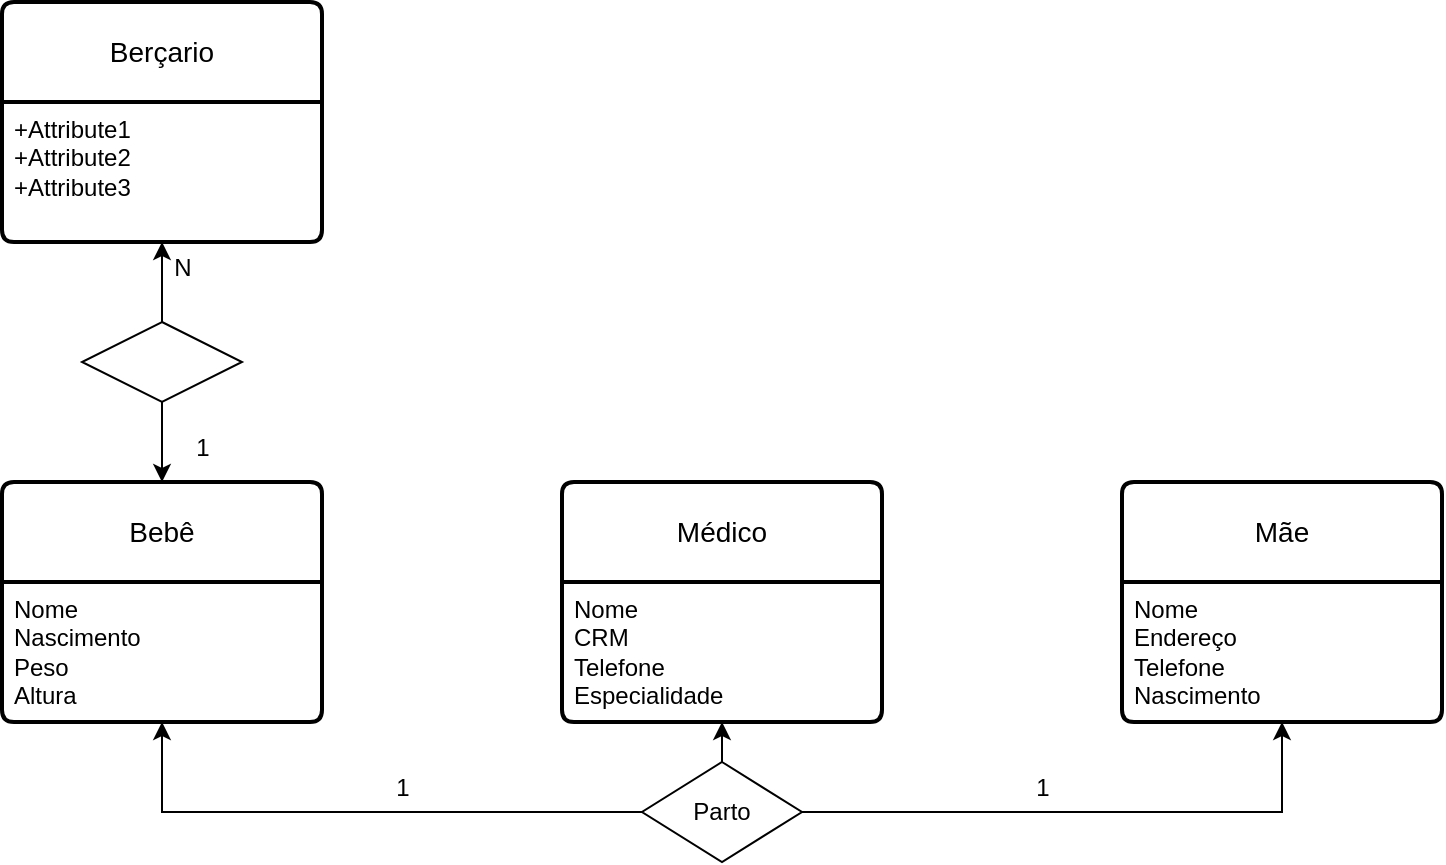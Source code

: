 <mxfile version="21.7.1" type="github">
  <diagram id="R2lEEEUBdFMjLlhIrx00" name="Page-1">
    <mxGraphModel dx="1434" dy="718" grid="1" gridSize="10" guides="1" tooltips="1" connect="1" arrows="1" fold="1" page="1" pageScale="1" pageWidth="850" pageHeight="1100" math="0" shadow="0" extFonts="Permanent Marker^https://fonts.googleapis.com/css?family=Permanent+Marker">
      <root>
        <mxCell id="0" />
        <mxCell id="1" parent="0" />
        <mxCell id="afZm7BKk1HQ2YWv7AoVP-1" value="Berçario" style="swimlane;childLayout=stackLayout;horizontal=1;startSize=50;horizontalStack=0;rounded=1;fontSize=14;fontStyle=0;strokeWidth=2;resizeParent=0;resizeLast=1;shadow=0;dashed=0;align=center;arcSize=4;whiteSpace=wrap;html=1;" vertex="1" parent="1">
          <mxGeometry x="40" y="40" width="160" height="120" as="geometry" />
        </mxCell>
        <mxCell id="afZm7BKk1HQ2YWv7AoVP-2" value="+Attribute1&#xa;+Attribute2&#xa;+Attribute3" style="align=left;strokeColor=none;fillColor=none;spacingLeft=4;fontSize=12;verticalAlign=top;resizable=0;rotatable=0;part=1;html=1;" vertex="1" parent="afZm7BKk1HQ2YWv7AoVP-1">
          <mxGeometry y="50" width="160" height="70" as="geometry" />
        </mxCell>
        <mxCell id="afZm7BKk1HQ2YWv7AoVP-3" value="Bebê" style="swimlane;childLayout=stackLayout;horizontal=1;startSize=50;horizontalStack=0;rounded=1;fontSize=14;fontStyle=0;strokeWidth=2;resizeParent=0;resizeLast=1;shadow=0;dashed=0;align=center;arcSize=4;whiteSpace=wrap;html=1;" vertex="1" parent="1">
          <mxGeometry x="40" y="280" width="160" height="120" as="geometry" />
        </mxCell>
        <mxCell id="afZm7BKk1HQ2YWv7AoVP-4" value="&lt;div&gt;Nome&lt;/div&gt;&lt;div&gt;Nascimento&lt;/div&gt;&lt;div&gt;Peso&lt;/div&gt;&lt;div&gt;Altura&lt;/div&gt;" style="align=left;strokeColor=none;fillColor=none;spacingLeft=4;fontSize=12;verticalAlign=top;resizable=0;rotatable=0;part=1;html=1;" vertex="1" parent="afZm7BKk1HQ2YWv7AoVP-3">
          <mxGeometry y="50" width="160" height="70" as="geometry" />
        </mxCell>
        <mxCell id="afZm7BKk1HQ2YWv7AoVP-7" style="edgeStyle=orthogonalEdgeStyle;rounded=0;orthogonalLoop=1;jettySize=auto;html=1;exitX=0.5;exitY=0;exitDx=0;exitDy=0;" edge="1" parent="1" source="afZm7BKk1HQ2YWv7AoVP-6" target="afZm7BKk1HQ2YWv7AoVP-2">
          <mxGeometry relative="1" as="geometry" />
        </mxCell>
        <mxCell id="afZm7BKk1HQ2YWv7AoVP-9" style="edgeStyle=orthogonalEdgeStyle;rounded=0;orthogonalLoop=1;jettySize=auto;html=1;exitX=0.5;exitY=1;exitDx=0;exitDy=0;entryX=0.5;entryY=0;entryDx=0;entryDy=0;" edge="1" parent="1" source="afZm7BKk1HQ2YWv7AoVP-6" target="afZm7BKk1HQ2YWv7AoVP-3">
          <mxGeometry relative="1" as="geometry" />
        </mxCell>
        <mxCell id="afZm7BKk1HQ2YWv7AoVP-6" value="" style="shape=rhombus;perimeter=rhombusPerimeter;whiteSpace=wrap;html=1;align=center;" vertex="1" parent="1">
          <mxGeometry x="80" y="200" width="80" height="40" as="geometry" />
        </mxCell>
        <mxCell id="afZm7BKk1HQ2YWv7AoVP-10" value="Médico" style="swimlane;childLayout=stackLayout;horizontal=1;startSize=50;horizontalStack=0;rounded=1;fontSize=14;fontStyle=0;strokeWidth=2;resizeParent=0;resizeLast=1;shadow=0;dashed=0;align=center;arcSize=4;whiteSpace=wrap;html=1;" vertex="1" parent="1">
          <mxGeometry x="320" y="280" width="160" height="120" as="geometry" />
        </mxCell>
        <mxCell id="afZm7BKk1HQ2YWv7AoVP-11" value="&lt;div&gt;Nome&lt;/div&gt;&lt;div&gt;CRM&lt;/div&gt;&lt;div&gt;Telefone&lt;/div&gt;&lt;div&gt;Especialidade&lt;br&gt;&lt;/div&gt;" style="align=left;strokeColor=none;fillColor=none;spacingLeft=4;fontSize=12;verticalAlign=top;resizable=0;rotatable=0;part=1;html=1;" vertex="1" parent="afZm7BKk1HQ2YWv7AoVP-10">
          <mxGeometry y="50" width="160" height="70" as="geometry" />
        </mxCell>
        <mxCell id="afZm7BKk1HQ2YWv7AoVP-13" value="Mãe" style="swimlane;childLayout=stackLayout;horizontal=1;startSize=50;horizontalStack=0;rounded=1;fontSize=14;fontStyle=0;strokeWidth=2;resizeParent=0;resizeLast=1;shadow=0;dashed=0;align=center;arcSize=4;whiteSpace=wrap;html=1;" vertex="1" parent="1">
          <mxGeometry x="600" y="280" width="160" height="120" as="geometry" />
        </mxCell>
        <mxCell id="afZm7BKk1HQ2YWv7AoVP-14" value="&lt;div&gt;Nome&lt;/div&gt;&lt;div&gt;Endereço&lt;/div&gt;&lt;div&gt;Telefone&lt;/div&gt;&lt;div&gt;Nascimento&lt;br&gt;&lt;/div&gt;" style="align=left;strokeColor=none;fillColor=none;spacingLeft=4;fontSize=12;verticalAlign=top;resizable=0;rotatable=0;part=1;html=1;" vertex="1" parent="afZm7BKk1HQ2YWv7AoVP-13">
          <mxGeometry y="50" width="160" height="70" as="geometry" />
        </mxCell>
        <mxCell id="afZm7BKk1HQ2YWv7AoVP-21" style="edgeStyle=orthogonalEdgeStyle;rounded=0;orthogonalLoop=1;jettySize=auto;html=1;exitX=0;exitY=0.5;exitDx=0;exitDy=0;entryX=0.5;entryY=1;entryDx=0;entryDy=0;" edge="1" parent="1" source="afZm7BKk1HQ2YWv7AoVP-17" target="afZm7BKk1HQ2YWv7AoVP-4">
          <mxGeometry relative="1" as="geometry">
            <mxPoint x="120" y="445" as="targetPoint" />
          </mxGeometry>
        </mxCell>
        <mxCell id="afZm7BKk1HQ2YWv7AoVP-23" style="edgeStyle=orthogonalEdgeStyle;rounded=0;orthogonalLoop=1;jettySize=auto;html=1;exitX=1;exitY=0.5;exitDx=0;exitDy=0;entryX=0.5;entryY=1;entryDx=0;entryDy=0;" edge="1" parent="1" source="afZm7BKk1HQ2YWv7AoVP-17" target="afZm7BKk1HQ2YWv7AoVP-13">
          <mxGeometry relative="1" as="geometry" />
        </mxCell>
        <mxCell id="afZm7BKk1HQ2YWv7AoVP-24" style="edgeStyle=orthogonalEdgeStyle;rounded=0;orthogonalLoop=1;jettySize=auto;html=1;exitX=0.5;exitY=0;exitDx=0;exitDy=0;entryX=0.5;entryY=1;entryDx=0;entryDy=0;" edge="1" parent="1" source="afZm7BKk1HQ2YWv7AoVP-17" target="afZm7BKk1HQ2YWv7AoVP-10">
          <mxGeometry relative="1" as="geometry" />
        </mxCell>
        <mxCell id="afZm7BKk1HQ2YWv7AoVP-17" value="Parto" style="shape=rhombus;perimeter=rhombusPerimeter;whiteSpace=wrap;html=1;align=center;" vertex="1" parent="1">
          <mxGeometry x="360" y="420" width="80" height="50" as="geometry" />
        </mxCell>
        <mxCell id="afZm7BKk1HQ2YWv7AoVP-25" value="1" style="text;html=1;align=center;verticalAlign=middle;resizable=0;points=[];autosize=1;strokeColor=none;fillColor=none;" vertex="1" parent="1">
          <mxGeometry x="225" y="418" width="30" height="30" as="geometry" />
        </mxCell>
        <mxCell id="afZm7BKk1HQ2YWv7AoVP-26" value="1" style="text;html=1;align=center;verticalAlign=middle;resizable=0;points=[];autosize=1;strokeColor=none;fillColor=none;" vertex="1" parent="1">
          <mxGeometry x="545" y="418" width="30" height="30" as="geometry" />
        </mxCell>
        <mxCell id="afZm7BKk1HQ2YWv7AoVP-27" value="N" style="text;html=1;align=center;verticalAlign=middle;resizable=0;points=[];autosize=1;strokeColor=none;fillColor=none;" vertex="1" parent="1">
          <mxGeometry x="115" y="158" width="30" height="30" as="geometry" />
        </mxCell>
        <mxCell id="afZm7BKk1HQ2YWv7AoVP-28" value="1" style="text;html=1;align=center;verticalAlign=middle;resizable=0;points=[];autosize=1;strokeColor=none;fillColor=none;" vertex="1" parent="1">
          <mxGeometry x="125" y="248" width="30" height="30" as="geometry" />
        </mxCell>
      </root>
    </mxGraphModel>
  </diagram>
</mxfile>
